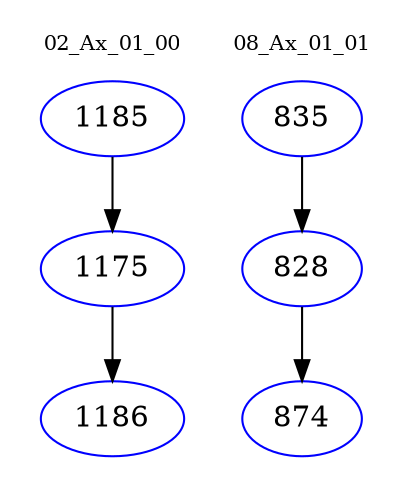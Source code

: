 digraph{
subgraph cluster_0 {
color = white
label = "02_Ax_01_00";
fontsize=10;
T0_1185 [label="1185", color="blue"]
T0_1185 -> T0_1175 [color="black"]
T0_1175 [label="1175", color="blue"]
T0_1175 -> T0_1186 [color="black"]
T0_1186 [label="1186", color="blue"]
}
subgraph cluster_1 {
color = white
label = "08_Ax_01_01";
fontsize=10;
T1_835 [label="835", color="blue"]
T1_835 -> T1_828 [color="black"]
T1_828 [label="828", color="blue"]
T1_828 -> T1_874 [color="black"]
T1_874 [label="874", color="blue"]
}
}
